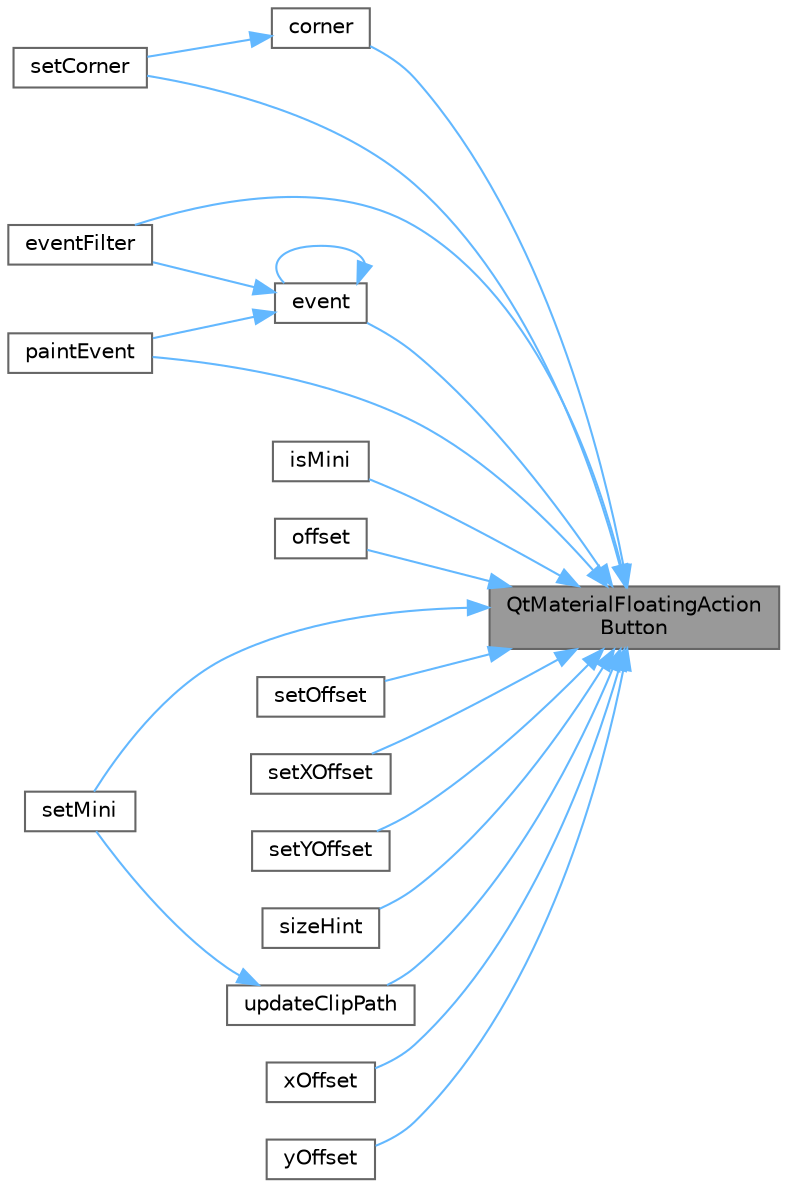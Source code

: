 digraph "QtMaterialFloatingActionButton"
{
 // LATEX_PDF_SIZE
  bgcolor="transparent";
  edge [fontname=Helvetica,fontsize=10,labelfontname=Helvetica,labelfontsize=10];
  node [fontname=Helvetica,fontsize=10,shape=box,height=0.2,width=0.4];
  rankdir="RL";
  Node1 [id="Node000001",label="QtMaterialFloatingAction\lButton",height=0.2,width=0.4,color="gray40", fillcolor="grey60", style="filled", fontcolor="black",tooltip="构造函数，初始化浮动动作按钮"];
  Node1 -> Node2 [id="edge1_Node000001_Node000002",dir="back",color="steelblue1",style="solid",tooltip=" "];
  Node2 [id="Node000002",label="corner",height=0.2,width=0.4,color="grey40", fillcolor="white", style="filled",URL="$class_qt_material_floating_action_button.html#afd19ec06a623f18788381e018136d7fa",tooltip="获取按钮所在角落"];
  Node2 -> Node3 [id="edge2_Node000002_Node000003",dir="back",color="steelblue1",style="solid",tooltip=" "];
  Node3 [id="Node000003",label="setCorner",height=0.2,width=0.4,color="grey40", fillcolor="white", style="filled",URL="$class_qt_material_floating_action_button.html#a3b3b52ea6ca3a3c4b54bd450a3cab514",tooltip="设置按钮所在角落"];
  Node1 -> Node4 [id="edge3_Node000001_Node000004",dir="back",color="steelblue1",style="solid",tooltip=" "];
  Node4 [id="Node000004",label="event",height=0.2,width=0.4,color="grey40", fillcolor="white", style="filled",URL="$class_qt_material_floating_action_button.html#a53659a59434a35628675cf119bbd5468",tooltip="处理事件"];
  Node4 -> Node4 [id="edge4_Node000004_Node000004",dir="back",color="steelblue1",style="solid",tooltip=" "];
  Node4 -> Node5 [id="edge5_Node000004_Node000005",dir="back",color="steelblue1",style="solid",tooltip=" "];
  Node5 [id="Node000005",label="eventFilter",height=0.2,width=0.4,color="grey40", fillcolor="white", style="filled",URL="$class_qt_material_floating_action_button.html#a8f24836675433488e3b136ac59e200c5",tooltip="事件过滤器"];
  Node4 -> Node6 [id="edge6_Node000004_Node000006",dir="back",color="steelblue1",style="solid",tooltip=" "];
  Node6 [id="Node000006",label="paintEvent",height=0.2,width=0.4,color="grey40", fillcolor="white", style="filled",URL="$class_qt_material_floating_action_button.html#a22aafd70af538e89f7310d494a7f2b15",tooltip="绘制按钮"];
  Node1 -> Node5 [id="edge7_Node000001_Node000005",dir="back",color="steelblue1",style="solid",tooltip=" "];
  Node1 -> Node7 [id="edge8_Node000001_Node000007",dir="back",color="steelblue1",style="solid",tooltip=" "];
  Node7 [id="Node000007",label="isMini",height=0.2,width=0.4,color="grey40", fillcolor="white", style="filled",URL="$class_qt_material_floating_action_button.html#a24fe8eb7704f01bb5ec1ce001a264708",tooltip="检查是否为迷你模式"];
  Node1 -> Node8 [id="edge9_Node000001_Node000008",dir="back",color="steelblue1",style="solid",tooltip=" "];
  Node8 [id="Node000008",label="offset",height=0.2,width=0.4,color="grey40", fillcolor="white", style="filled",URL="$class_qt_material_floating_action_button.html#af52466178d9e20d03f10f0676b32ebfc",tooltip="获取按钮偏移"];
  Node1 -> Node6 [id="edge10_Node000001_Node000006",dir="back",color="steelblue1",style="solid",tooltip=" "];
  Node1 -> Node3 [id="edge11_Node000001_Node000003",dir="back",color="steelblue1",style="solid",tooltip=" "];
  Node1 -> Node9 [id="edge12_Node000001_Node000009",dir="back",color="steelblue1",style="solid",tooltip=" "];
  Node9 [id="Node000009",label="setMini",height=0.2,width=0.4,color="grey40", fillcolor="white", style="filled",URL="$class_qt_material_floating_action_button.html#ac2fdb43c842e8a1a2bf37d4af857cbc8",tooltip="设置迷你模式"];
  Node1 -> Node10 [id="edge13_Node000001_Node000010",dir="back",color="steelblue1",style="solid",tooltip=" "];
  Node10 [id="Node000010",label="setOffset",height=0.2,width=0.4,color="grey40", fillcolor="white", style="filled",URL="$class_qt_material_floating_action_button.html#af57260c3fbe0db06ab762ce4d5fe3ad0",tooltip="设置按钮偏移"];
  Node1 -> Node11 [id="edge14_Node000001_Node000011",dir="back",color="steelblue1",style="solid",tooltip=" "];
  Node11 [id="Node000011",label="setXOffset",height=0.2,width=0.4,color="grey40", fillcolor="white", style="filled",URL="$class_qt_material_floating_action_button.html#a4230b92bd78259dcdb807f2cfee5873c",tooltip="设置 X 轴偏移"];
  Node1 -> Node12 [id="edge15_Node000001_Node000012",dir="back",color="steelblue1",style="solid",tooltip=" "];
  Node12 [id="Node000012",label="setYOffset",height=0.2,width=0.4,color="grey40", fillcolor="white", style="filled",URL="$class_qt_material_floating_action_button.html#a3ec619f7c94b9cf3dee585e4e0087253",tooltip="设置 Y 轴偏移"];
  Node1 -> Node13 [id="edge16_Node000001_Node000013",dir="back",color="steelblue1",style="solid",tooltip=" "];
  Node13 [id="Node000013",label="sizeHint",height=0.2,width=0.4,color="grey40", fillcolor="white", style="filled",URL="$class_qt_material_floating_action_button.html#a3ae00fe0e222a3c5416f35adfcba0f55",tooltip="获取推荐尺寸"];
  Node1 -> Node14 [id="edge17_Node000001_Node000014",dir="back",color="steelblue1",style="solid",tooltip=" "];
  Node14 [id="Node000014",label="updateClipPath",height=0.2,width=0.4,color="grey40", fillcolor="white", style="filled",URL="$class_qt_material_floating_action_button.html#aaaf9e21200f850f3d0267d217ee3bba8",tooltip="更新剪裁路径"];
  Node14 -> Node9 [id="edge18_Node000014_Node000009",dir="back",color="steelblue1",style="solid",tooltip=" "];
  Node1 -> Node15 [id="edge19_Node000001_Node000015",dir="back",color="steelblue1",style="solid",tooltip=" "];
  Node15 [id="Node000015",label="xOffset",height=0.2,width=0.4,color="grey40", fillcolor="white", style="filled",URL="$class_qt_material_floating_action_button.html#a47497af2ac2714afce876a9b78d66de7",tooltip="获取 X 轴偏移"];
  Node1 -> Node16 [id="edge20_Node000001_Node000016",dir="back",color="steelblue1",style="solid",tooltip=" "];
  Node16 [id="Node000016",label="yOffset",height=0.2,width=0.4,color="grey40", fillcolor="white", style="filled",URL="$class_qt_material_floating_action_button.html#a3ea3ea444ac6af4cb7653431d950ade6",tooltip="获取 Y 轴偏移"];
}
